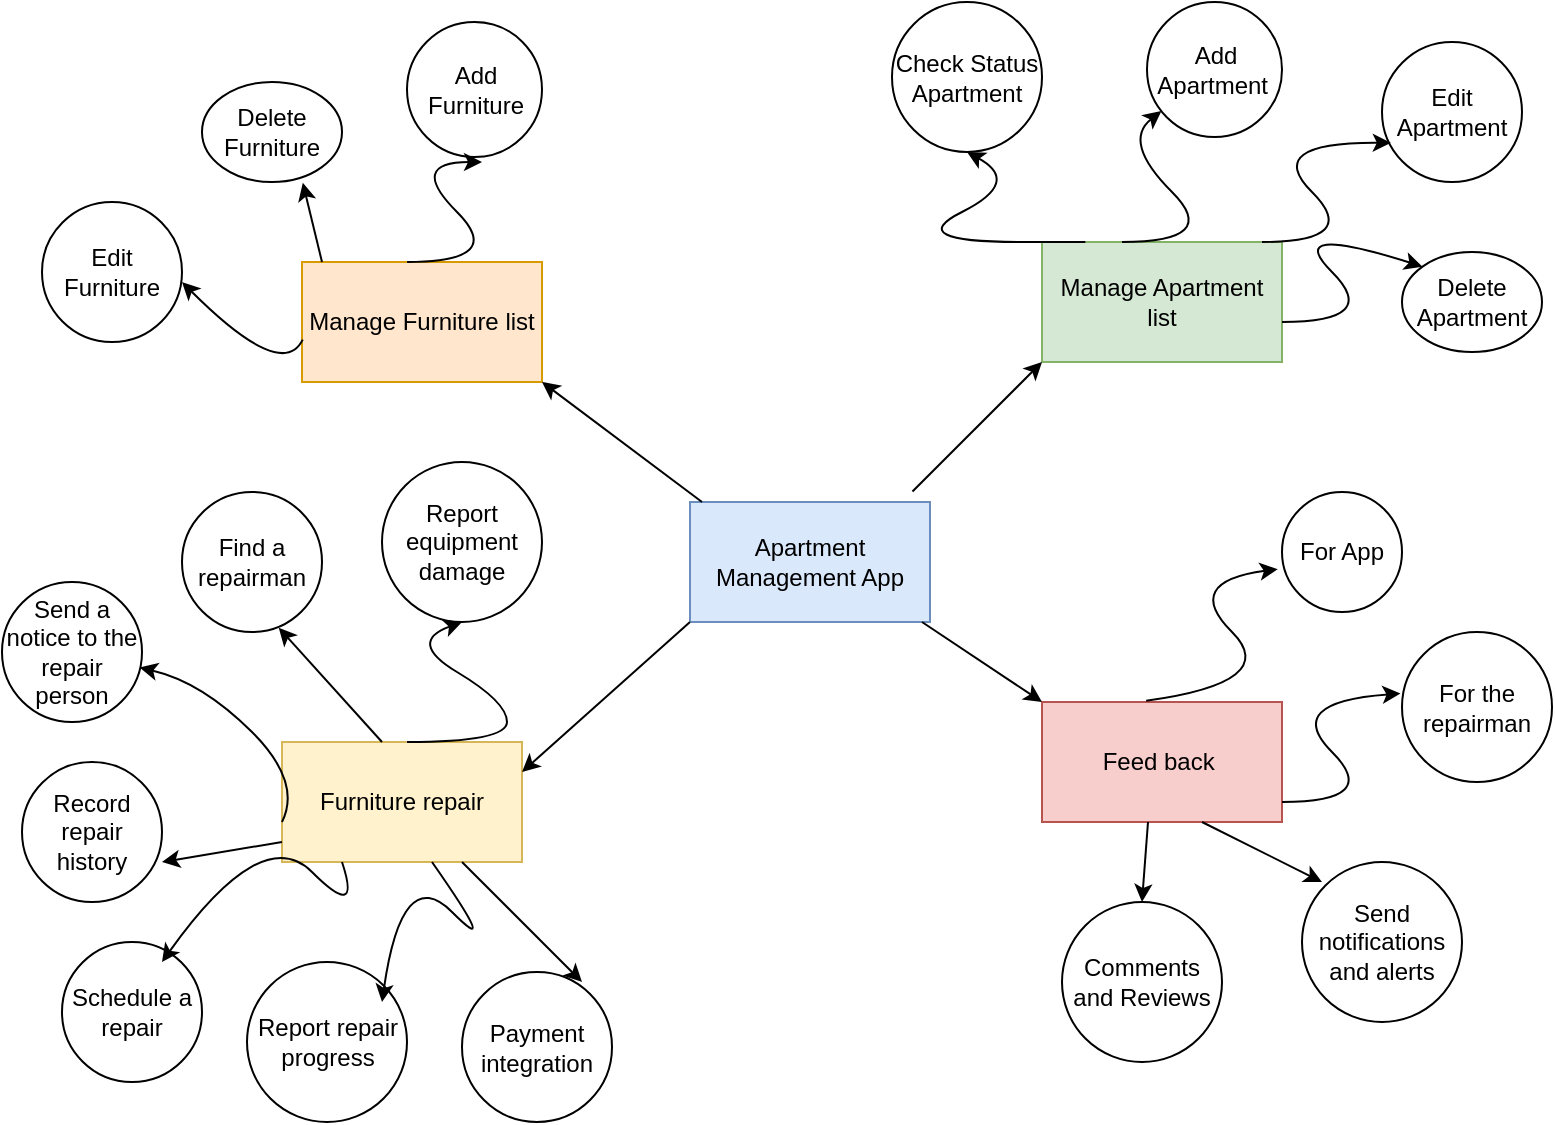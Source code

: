 <mxfile version="21.7.2" type="github">
  <diagram name="Trang-1" id="fliTURb_cvbP52fUOgku">
    <mxGraphModel dx="1221" dy="613" grid="1" gridSize="10" guides="1" tooltips="1" connect="1" arrows="1" fold="1" page="1" pageScale="1" pageWidth="827" pageHeight="1169" math="0" shadow="0">
      <root>
        <mxCell id="0" />
        <mxCell id="1" parent="0" />
        <mxCell id="yqCD-gNZLuBuFUGkV8YD-27" value="Apartment Management App&lt;br&gt;" style="rounded=0;whiteSpace=wrap;html=1;fillColor=#dae8fc;strokeColor=#6c8ebf;" parent="1" vertex="1">
          <mxGeometry x="354" y="260" width="120" height="60" as="geometry" />
        </mxCell>
        <mxCell id="yqCD-gNZLuBuFUGkV8YD-34" style="edgeStyle=orthogonalEdgeStyle;rounded=0;orthogonalLoop=1;jettySize=auto;html=1;exitX=0.5;exitY=1;exitDx=0;exitDy=0;" parent="1" edge="1">
          <mxGeometry relative="1" as="geometry">
            <mxPoint x="400" y="337.5" as="sourcePoint" />
            <mxPoint x="400" y="337.5" as="targetPoint" />
          </mxGeometry>
        </mxCell>
        <mxCell id="yqCD-gNZLuBuFUGkV8YD-59" value="Check Status Apartment" style="ellipse;whiteSpace=wrap;html=1;aspect=fixed;" parent="1" vertex="1">
          <mxGeometry x="455" y="10" width="75" height="75" as="geometry" />
        </mxCell>
        <mxCell id="zpeOi9zmbOthZ1FcBrVs-1" value="Manage Furniture list" style="rounded=0;whiteSpace=wrap;html=1;fillColor=#ffe6cc;strokeColor=#d79b00;" vertex="1" parent="1">
          <mxGeometry x="160" y="140" width="120" height="60" as="geometry" />
        </mxCell>
        <mxCell id="zpeOi9zmbOthZ1FcBrVs-2" value="" style="endArrow=classic;html=1;rounded=0;" edge="1" parent="1">
          <mxGeometry width="50" height="50" relative="1" as="geometry">
            <mxPoint x="360" y="260" as="sourcePoint" />
            <mxPoint x="280" y="200" as="targetPoint" />
          </mxGeometry>
        </mxCell>
        <mxCell id="zpeOi9zmbOthZ1FcBrVs-3" value="Add Furniture" style="ellipse;whiteSpace=wrap;html=1;aspect=fixed;" vertex="1" parent="1">
          <mxGeometry x="212.5" y="20" width="67.5" height="67.5" as="geometry" />
        </mxCell>
        <mxCell id="zpeOi9zmbOthZ1FcBrVs-4" value="Delete Furniture" style="ellipse;whiteSpace=wrap;html=1;" vertex="1" parent="1">
          <mxGeometry x="110" y="50" width="70" height="50" as="geometry" />
        </mxCell>
        <mxCell id="zpeOi9zmbOthZ1FcBrVs-5" value="Edit Furniture" style="ellipse;whiteSpace=wrap;html=1;aspect=fixed;" vertex="1" parent="1">
          <mxGeometry x="30" y="110" width="70" height="70" as="geometry" />
        </mxCell>
        <mxCell id="zpeOi9zmbOthZ1FcBrVs-8" value="" style="curved=1;endArrow=classic;html=1;rounded=0;exitX=0.003;exitY=0.647;exitDx=0;exitDy=0;exitPerimeter=0;" edge="1" parent="1" source="zpeOi9zmbOthZ1FcBrVs-1" target="zpeOi9zmbOthZ1FcBrVs-5">
          <mxGeometry width="50" height="50" relative="1" as="geometry">
            <mxPoint x="100" y="200" as="sourcePoint" />
            <mxPoint x="110" y="150" as="targetPoint" />
            <Array as="points">
              <mxPoint x="150" y="200" />
              <mxPoint x="100" y="150" />
            </Array>
          </mxGeometry>
        </mxCell>
        <mxCell id="zpeOi9zmbOthZ1FcBrVs-10" value="" style="curved=1;endArrow=classic;html=1;rounded=0;" edge="1" parent="1">
          <mxGeometry width="50" height="50" relative="1" as="geometry">
            <mxPoint x="212.5" y="140" as="sourcePoint" />
            <mxPoint x="250" y="90" as="targetPoint" />
            <Array as="points">
              <mxPoint x="262.5" y="140" />
              <mxPoint x="212.5" y="90" />
            </Array>
          </mxGeometry>
        </mxCell>
        <mxCell id="zpeOi9zmbOthZ1FcBrVs-16" value="" style="endArrow=classic;html=1;rounded=0;entryX=0.72;entryY=1.008;entryDx=0;entryDy=0;entryPerimeter=0;" edge="1" parent="1" target="zpeOi9zmbOthZ1FcBrVs-4">
          <mxGeometry width="50" height="50" relative="1" as="geometry">
            <mxPoint x="170" y="140" as="sourcePoint" />
            <mxPoint x="220" y="90" as="targetPoint" />
          </mxGeometry>
        </mxCell>
        <mxCell id="zpeOi9zmbOthZ1FcBrVs-17" value="Manage Apartment list" style="rounded=0;whiteSpace=wrap;html=1;fillColor=#d5e8d4;strokeColor=#82b366;" vertex="1" parent="1">
          <mxGeometry x="530" y="130" width="120" height="60" as="geometry" />
        </mxCell>
        <mxCell id="zpeOi9zmbOthZ1FcBrVs-18" value="Add Apartment&amp;nbsp;" style="ellipse;whiteSpace=wrap;html=1;aspect=fixed;" vertex="1" parent="1">
          <mxGeometry x="582.5" y="10" width="67.5" height="67.5" as="geometry" />
        </mxCell>
        <mxCell id="zpeOi9zmbOthZ1FcBrVs-19" value="Edit Apartment" style="ellipse;whiteSpace=wrap;html=1;aspect=fixed;" vertex="1" parent="1">
          <mxGeometry x="700" y="30" width="70" height="70" as="geometry" />
        </mxCell>
        <mxCell id="zpeOi9zmbOthZ1FcBrVs-20" value="Delete Apartment" style="ellipse;whiteSpace=wrap;html=1;" vertex="1" parent="1">
          <mxGeometry x="710" y="135" width="70" height="50" as="geometry" />
        </mxCell>
        <mxCell id="zpeOi9zmbOthZ1FcBrVs-21" value="" style="curved=1;endArrow=classic;html=1;rounded=0;entryX=0.5;entryY=1;entryDx=0;entryDy=0;" edge="1" parent="1" target="yqCD-gNZLuBuFUGkV8YD-59">
          <mxGeometry width="50" height="50" relative="1" as="geometry">
            <mxPoint x="528.38" y="130" as="sourcePoint" />
            <mxPoint x="474.005" y="84.4" as="targetPoint" />
            <Array as="points">
              <mxPoint x="578.38" y="130" />
              <mxPoint x="460" y="130" />
              <mxPoint x="520" y="100" />
            </Array>
          </mxGeometry>
        </mxCell>
        <mxCell id="zpeOi9zmbOthZ1FcBrVs-22" value="" style="endArrow=classic;html=1;rounded=0;entryX=0;entryY=1;entryDx=0;entryDy=0;exitX=0.927;exitY=-0.087;exitDx=0;exitDy=0;exitPerimeter=0;" edge="1" parent="1" source="yqCD-gNZLuBuFUGkV8YD-27" target="zpeOi9zmbOthZ1FcBrVs-17">
          <mxGeometry width="50" height="50" relative="1" as="geometry">
            <mxPoint x="390" y="260" as="sourcePoint" />
            <mxPoint x="440" y="210" as="targetPoint" />
          </mxGeometry>
        </mxCell>
        <mxCell id="zpeOi9zmbOthZ1FcBrVs-24" value="" style="curved=1;endArrow=classic;html=1;rounded=0;" edge="1" parent="1" target="zpeOi9zmbOthZ1FcBrVs-18">
          <mxGeometry width="50" height="50" relative="1" as="geometry">
            <mxPoint x="570" y="130" as="sourcePoint" />
            <mxPoint x="610" y="80" as="targetPoint" />
            <Array as="points">
              <mxPoint x="620" y="130" />
              <mxPoint x="570" y="80" />
            </Array>
          </mxGeometry>
        </mxCell>
        <mxCell id="zpeOi9zmbOthZ1FcBrVs-25" value="" style="curved=1;endArrow=classic;html=1;rounded=0;entryX=0.063;entryY=0.72;entryDx=0;entryDy=0;entryPerimeter=0;" edge="1" parent="1" target="zpeOi9zmbOthZ1FcBrVs-19">
          <mxGeometry width="50" height="50" relative="1" as="geometry">
            <mxPoint x="640" y="130" as="sourcePoint" />
            <mxPoint x="690" y="80" as="targetPoint" />
            <Array as="points">
              <mxPoint x="690" y="130" />
              <mxPoint x="640" y="80" />
            </Array>
          </mxGeometry>
        </mxCell>
        <mxCell id="zpeOi9zmbOthZ1FcBrVs-26" value="" style="curved=1;endArrow=classic;html=1;rounded=0;entryX=0;entryY=0;entryDx=0;entryDy=0;" edge="1" parent="1" target="zpeOi9zmbOthZ1FcBrVs-20">
          <mxGeometry width="50" height="50" relative="1" as="geometry">
            <mxPoint x="650" y="170" as="sourcePoint" />
            <mxPoint x="700" y="120" as="targetPoint" />
            <Array as="points">
              <mxPoint x="700" y="170" />
              <mxPoint x="650" y="120" />
            </Array>
          </mxGeometry>
        </mxCell>
        <mxCell id="zpeOi9zmbOthZ1FcBrVs-27" value="Furniture repair" style="rounded=0;whiteSpace=wrap;html=1;fillColor=#fff2cc;strokeColor=#d6b656;" vertex="1" parent="1">
          <mxGeometry x="150" y="380" width="120" height="60" as="geometry" />
        </mxCell>
        <mxCell id="zpeOi9zmbOthZ1FcBrVs-28" value="" style="endArrow=classic;html=1;rounded=0;entryX=1;entryY=0.25;entryDx=0;entryDy=0;exitX=0;exitY=1;exitDx=0;exitDy=0;" edge="1" parent="1" source="yqCD-gNZLuBuFUGkV8YD-27" target="zpeOi9zmbOthZ1FcBrVs-27">
          <mxGeometry width="50" height="50" relative="1" as="geometry">
            <mxPoint x="390" y="340" as="sourcePoint" />
            <mxPoint x="440" y="290" as="targetPoint" />
          </mxGeometry>
        </mxCell>
        <mxCell id="zpeOi9zmbOthZ1FcBrVs-29" value="Find a repairman" style="ellipse;whiteSpace=wrap;html=1;aspect=fixed;" vertex="1" parent="1">
          <mxGeometry x="100" y="255" width="70" height="70" as="geometry" />
        </mxCell>
        <mxCell id="zpeOi9zmbOthZ1FcBrVs-30" value="Record repair history" style="ellipse;whiteSpace=wrap;html=1;aspect=fixed;" vertex="1" parent="1">
          <mxGeometry x="20" y="390" width="70" height="70" as="geometry" />
        </mxCell>
        <mxCell id="zpeOi9zmbOthZ1FcBrVs-32" value="Schedule a repair" style="ellipse;whiteSpace=wrap;html=1;aspect=fixed;" vertex="1" parent="1">
          <mxGeometry x="40" y="480" width="70" height="70" as="geometry" />
        </mxCell>
        <mxCell id="zpeOi9zmbOthZ1FcBrVs-33" value="Send a notice to the repair person" style="ellipse;whiteSpace=wrap;html=1;aspect=fixed;" vertex="1" parent="1">
          <mxGeometry x="10" y="300" width="70" height="70" as="geometry" />
        </mxCell>
        <mxCell id="zpeOi9zmbOthZ1FcBrVs-35" value="Payment integration" style="ellipse;whiteSpace=wrap;html=1;aspect=fixed;" vertex="1" parent="1">
          <mxGeometry x="240" y="495" width="75" height="75" as="geometry" />
        </mxCell>
        <mxCell id="zpeOi9zmbOthZ1FcBrVs-36" value="Feed back&amp;nbsp;" style="rounded=0;whiteSpace=wrap;html=1;fillColor=#f8cecc;strokeColor=#b85450;" vertex="1" parent="1">
          <mxGeometry x="530" y="360" width="120" height="60" as="geometry" />
        </mxCell>
        <mxCell id="zpeOi9zmbOthZ1FcBrVs-37" value="Report equipment damage" style="ellipse;whiteSpace=wrap;html=1;aspect=fixed;" vertex="1" parent="1">
          <mxGeometry x="200" y="240" width="80" height="80" as="geometry" />
        </mxCell>
        <mxCell id="zpeOi9zmbOthZ1FcBrVs-38" value="Report repair progress" style="ellipse;whiteSpace=wrap;html=1;aspect=fixed;" vertex="1" parent="1">
          <mxGeometry x="132.5" y="490" width="80" height="80" as="geometry" />
        </mxCell>
        <mxCell id="zpeOi9zmbOthZ1FcBrVs-47" value="" style="curved=1;endArrow=classic;html=1;rounded=0;entryX=0.5;entryY=1;entryDx=0;entryDy=0;" edge="1" parent="1" target="zpeOi9zmbOthZ1FcBrVs-37">
          <mxGeometry width="50" height="50" relative="1" as="geometry">
            <mxPoint x="212.5" y="380" as="sourcePoint" />
            <mxPoint x="262.5" y="330" as="targetPoint" />
            <Array as="points">
              <mxPoint x="262.5" y="380" />
              <mxPoint x="262.5" y="360" />
              <mxPoint x="212.5" y="330" />
            </Array>
          </mxGeometry>
        </mxCell>
        <mxCell id="zpeOi9zmbOthZ1FcBrVs-53" value="" style="endArrow=classic;html=1;rounded=0;entryX=0.691;entryY=0.969;entryDx=0;entryDy=0;entryPerimeter=0;" edge="1" parent="1" target="zpeOi9zmbOthZ1FcBrVs-29">
          <mxGeometry width="50" height="50" relative="1" as="geometry">
            <mxPoint x="200" y="380" as="sourcePoint" />
            <mxPoint x="140" y="330" as="targetPoint" />
          </mxGeometry>
        </mxCell>
        <mxCell id="zpeOi9zmbOthZ1FcBrVs-56" value="" style="curved=1;endArrow=classic;html=1;rounded=0;entryX=0.983;entryY=0.611;entryDx=0;entryDy=0;entryPerimeter=0;" edge="1" parent="1" target="zpeOi9zmbOthZ1FcBrVs-33">
          <mxGeometry width="50" height="50" relative="1" as="geometry">
            <mxPoint x="150" y="420" as="sourcePoint" />
            <mxPoint x="160" y="350" as="targetPoint" />
            <Array as="points">
              <mxPoint x="160" y="400" />
              <mxPoint x="110" y="350" />
            </Array>
          </mxGeometry>
        </mxCell>
        <mxCell id="zpeOi9zmbOthZ1FcBrVs-57" value="" style="endArrow=classic;html=1;rounded=0;" edge="1" parent="1">
          <mxGeometry width="50" height="50" relative="1" as="geometry">
            <mxPoint x="150" y="430" as="sourcePoint" />
            <mxPoint x="90" y="440" as="targetPoint" />
          </mxGeometry>
        </mxCell>
        <mxCell id="zpeOi9zmbOthZ1FcBrVs-58" value="" style="curved=1;endArrow=classic;html=1;rounded=0;" edge="1" parent="1">
          <mxGeometry width="50" height="50" relative="1" as="geometry">
            <mxPoint x="180" y="440" as="sourcePoint" />
            <mxPoint x="90" y="490" as="targetPoint" />
            <Array as="points">
              <mxPoint x="190" y="470" />
              <mxPoint x="140" y="420" />
            </Array>
          </mxGeometry>
        </mxCell>
        <mxCell id="zpeOi9zmbOthZ1FcBrVs-62" value="" style="curved=1;endArrow=classic;html=1;rounded=0;" edge="1" parent="1">
          <mxGeometry width="50" height="50" relative="1" as="geometry">
            <mxPoint x="225" y="440" as="sourcePoint" />
            <mxPoint x="200" y="510" as="targetPoint" />
            <Array as="points">
              <mxPoint x="260" y="490" />
              <mxPoint x="210" y="440" />
            </Array>
          </mxGeometry>
        </mxCell>
        <mxCell id="zpeOi9zmbOthZ1FcBrVs-65" value="" style="endArrow=classic;html=1;rounded=0;" edge="1" parent="1">
          <mxGeometry width="50" height="50" relative="1" as="geometry">
            <mxPoint x="240" y="440" as="sourcePoint" />
            <mxPoint x="300" y="500" as="targetPoint" />
          </mxGeometry>
        </mxCell>
        <mxCell id="zpeOi9zmbOthZ1FcBrVs-66" value="For App" style="ellipse;whiteSpace=wrap;html=1;aspect=fixed;" vertex="1" parent="1">
          <mxGeometry x="650" y="255" width="60" height="60" as="geometry" />
        </mxCell>
        <mxCell id="zpeOi9zmbOthZ1FcBrVs-68" value="For the repairman" style="ellipse;whiteSpace=wrap;html=1;aspect=fixed;" vertex="1" parent="1">
          <mxGeometry x="710" y="325" width="75" height="75" as="geometry" />
        </mxCell>
        <mxCell id="zpeOi9zmbOthZ1FcBrVs-69" value="Send notifications and alerts" style="ellipse;whiteSpace=wrap;html=1;aspect=fixed;" vertex="1" parent="1">
          <mxGeometry x="660" y="440" width="80" height="80" as="geometry" />
        </mxCell>
        <mxCell id="zpeOi9zmbOthZ1FcBrVs-70" value="Comments and Reviews" style="ellipse;whiteSpace=wrap;html=1;aspect=fixed;" vertex="1" parent="1">
          <mxGeometry x="540" y="460" width="80" height="80" as="geometry" />
        </mxCell>
        <mxCell id="zpeOi9zmbOthZ1FcBrVs-71" value="" style="curved=1;endArrow=classic;html=1;rounded=0;exitX=0.434;exitY=-0.011;exitDx=0;exitDy=0;exitPerimeter=0;entryX=-0.035;entryY=0.643;entryDx=0;entryDy=0;entryPerimeter=0;" edge="1" parent="1" source="zpeOi9zmbOthZ1FcBrVs-36" target="zpeOi9zmbOthZ1FcBrVs-66">
          <mxGeometry width="50" height="50" relative="1" as="geometry">
            <mxPoint x="600" y="350" as="sourcePoint" />
            <mxPoint x="650" y="300" as="targetPoint" />
            <Array as="points">
              <mxPoint x="650" y="350" />
              <mxPoint x="600" y="300" />
            </Array>
          </mxGeometry>
        </mxCell>
        <mxCell id="zpeOi9zmbOthZ1FcBrVs-72" value="" style="curved=1;endArrow=classic;html=1;rounded=0;entryX=-0.01;entryY=0.41;entryDx=0;entryDy=0;entryPerimeter=0;" edge="1" parent="1" target="zpeOi9zmbOthZ1FcBrVs-68">
          <mxGeometry width="50" height="50" relative="1" as="geometry">
            <mxPoint x="650" y="410" as="sourcePoint" />
            <mxPoint x="700" y="360" as="targetPoint" />
            <Array as="points">
              <mxPoint x="700" y="410" />
              <mxPoint x="650" y="360" />
            </Array>
          </mxGeometry>
        </mxCell>
        <mxCell id="zpeOi9zmbOthZ1FcBrVs-75" value="" style="endArrow=classic;html=1;rounded=0;" edge="1" parent="1">
          <mxGeometry width="50" height="50" relative="1" as="geometry">
            <mxPoint x="610" y="420" as="sourcePoint" />
            <mxPoint x="670" y="450" as="targetPoint" />
          </mxGeometry>
        </mxCell>
        <mxCell id="zpeOi9zmbOthZ1FcBrVs-77" value="" style="endArrow=classic;html=1;rounded=0;entryX=0.5;entryY=0;entryDx=0;entryDy=0;" edge="1" parent="1" target="zpeOi9zmbOthZ1FcBrVs-70">
          <mxGeometry width="50" height="50" relative="1" as="geometry">
            <mxPoint x="583" y="420" as="sourcePoint" />
            <mxPoint x="582.5" y="470" as="targetPoint" />
          </mxGeometry>
        </mxCell>
        <mxCell id="zpeOi9zmbOthZ1FcBrVs-78" value="" style="endArrow=classic;html=1;rounded=0;entryX=0;entryY=0;entryDx=0;entryDy=0;" edge="1" parent="1" target="zpeOi9zmbOthZ1FcBrVs-36">
          <mxGeometry width="50" height="50" relative="1" as="geometry">
            <mxPoint x="470" y="320" as="sourcePoint" />
            <mxPoint x="520" y="270" as="targetPoint" />
          </mxGeometry>
        </mxCell>
      </root>
    </mxGraphModel>
  </diagram>
</mxfile>
